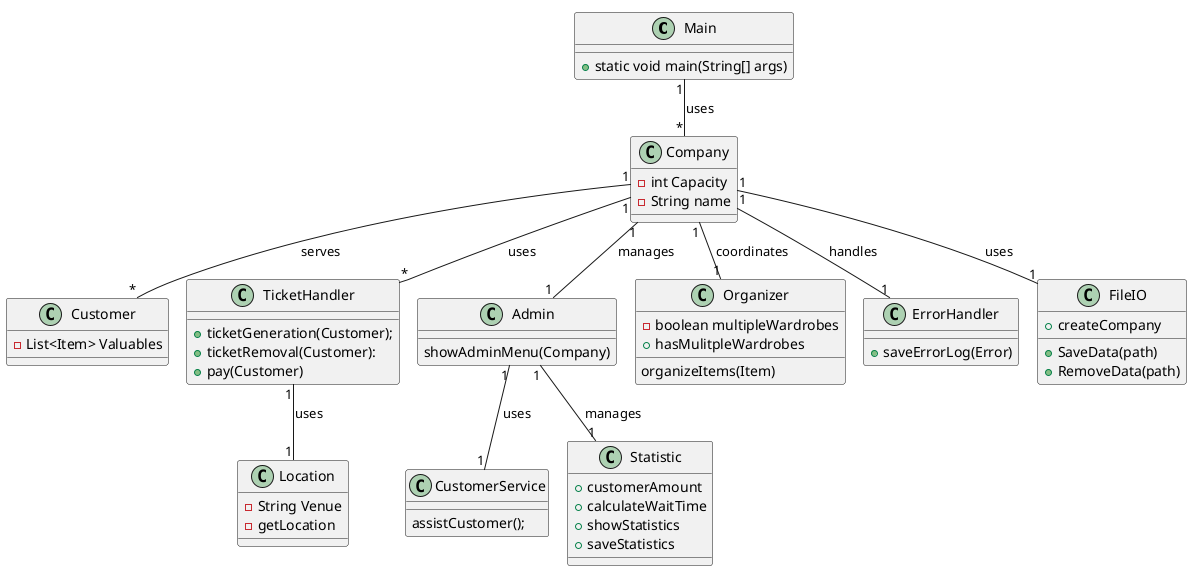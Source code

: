 @startuml
!pragma layout smetana
class Main{
+ static void main(String[] args)
}



class Customer {
    - List<Item> Valuables
}

class Company {
    - int Capacity
    - String name

}

class TicketHandler {
    + ticketGeneration(Customer);
    + ticketRemoval(Customer):
    + pay(Customer)
}

class Admin {
    showAdminMenu(Company)
}

class CustomerService {
    assistCustomer();
}


class Organizer {
    -boolean multipleWardrobes
    +hasMulitpleWardrobes
    organizeItems(Item)
}

class Location {
    - String Venue
    - getLocation
}

class ErrorHandler {
    + saveErrorLog(Error)
}

class FileIO {
    +createCompany
    +SaveData(path)
    +RemoveData(path)
}

class Statistic {
    +customerAmount
    +calculateWaitTime
    +showStatistics
    +saveStatistics
}

Main "1" -- "*" Company : uses >

Company "1" -- "*" Customer : serves >
Company "1" -- "*" TicketHandler : uses >
Company "1" -- "1" Admin : manages >
Company "1" -- "1" Organizer : coordinates >
Company "1" -- "1" ErrorHandler : handles >
Company "1" -- "1" FileIO : uses >

Admin "1" -- "1" CustomerService : uses >
Admin "1" -- "1" Statistic : manages >

TicketHandler "1" -- "1" Location : uses >

@enduml